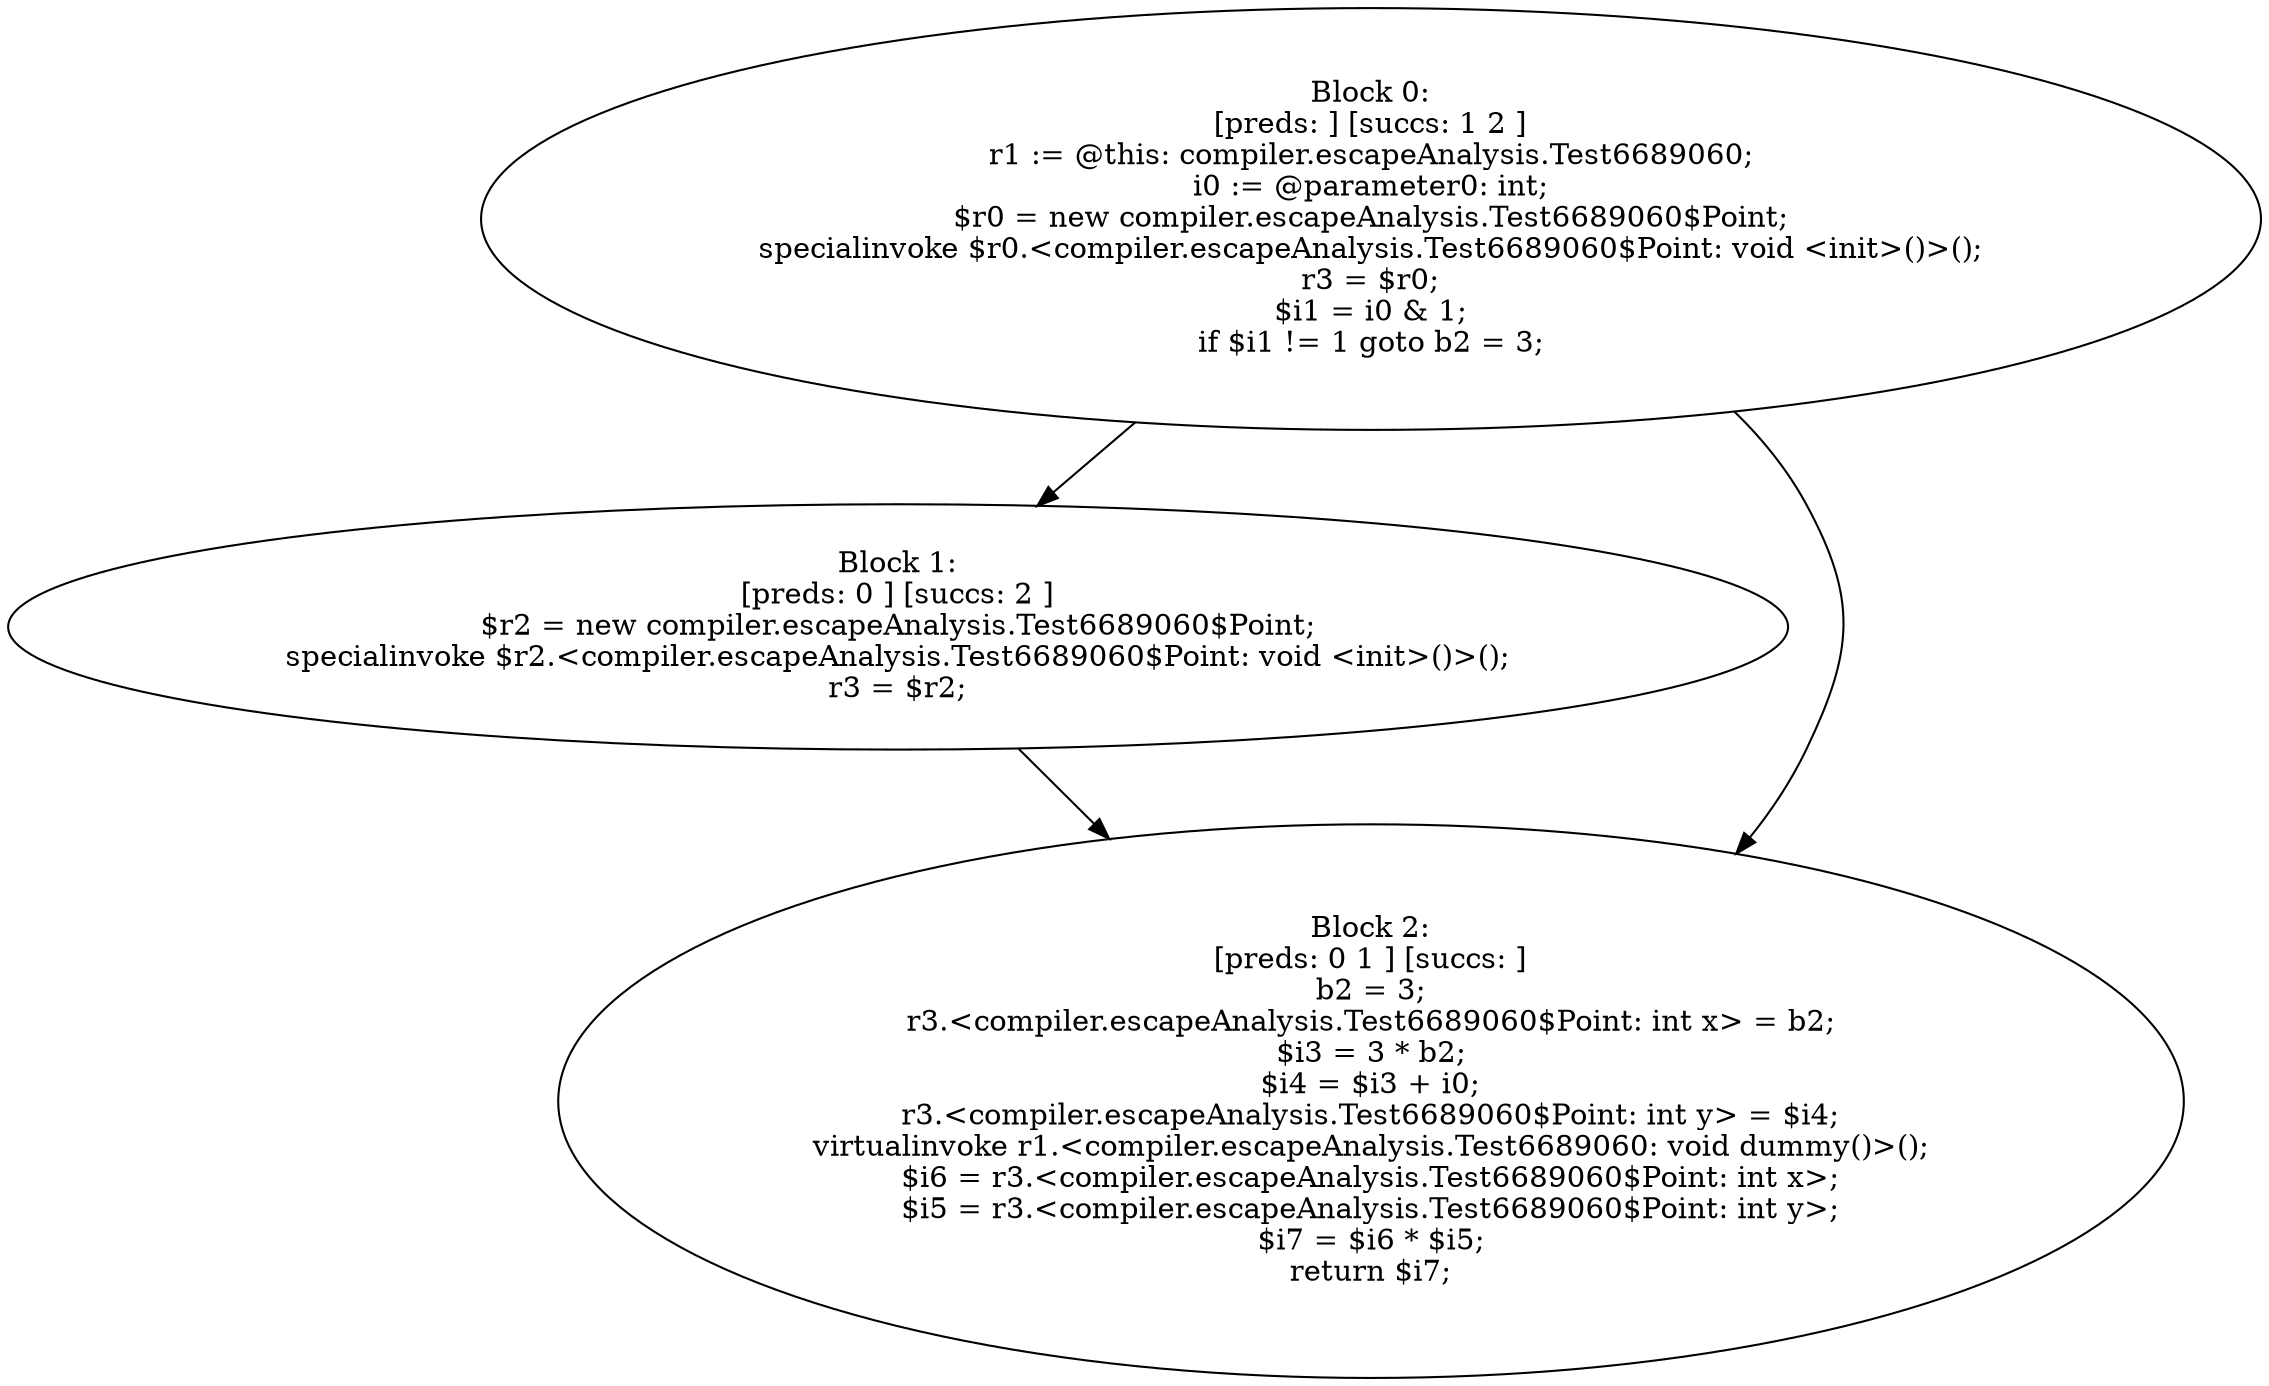 digraph "unitGraph" {
    "Block 0:
[preds: ] [succs: 1 2 ]
r1 := @this: compiler.escapeAnalysis.Test6689060;
i0 := @parameter0: int;
$r0 = new compiler.escapeAnalysis.Test6689060$Point;
specialinvoke $r0.<compiler.escapeAnalysis.Test6689060$Point: void <init>()>();
r3 = $r0;
$i1 = i0 & 1;
if $i1 != 1 goto b2 = 3;
"
    "Block 1:
[preds: 0 ] [succs: 2 ]
$r2 = new compiler.escapeAnalysis.Test6689060$Point;
specialinvoke $r2.<compiler.escapeAnalysis.Test6689060$Point: void <init>()>();
r3 = $r2;
"
    "Block 2:
[preds: 0 1 ] [succs: ]
b2 = 3;
r3.<compiler.escapeAnalysis.Test6689060$Point: int x> = b2;
$i3 = 3 * b2;
$i4 = $i3 + i0;
r3.<compiler.escapeAnalysis.Test6689060$Point: int y> = $i4;
virtualinvoke r1.<compiler.escapeAnalysis.Test6689060: void dummy()>();
$i6 = r3.<compiler.escapeAnalysis.Test6689060$Point: int x>;
$i5 = r3.<compiler.escapeAnalysis.Test6689060$Point: int y>;
$i7 = $i6 * $i5;
return $i7;
"
    "Block 0:
[preds: ] [succs: 1 2 ]
r1 := @this: compiler.escapeAnalysis.Test6689060;
i0 := @parameter0: int;
$r0 = new compiler.escapeAnalysis.Test6689060$Point;
specialinvoke $r0.<compiler.escapeAnalysis.Test6689060$Point: void <init>()>();
r3 = $r0;
$i1 = i0 & 1;
if $i1 != 1 goto b2 = 3;
"->"Block 1:
[preds: 0 ] [succs: 2 ]
$r2 = new compiler.escapeAnalysis.Test6689060$Point;
specialinvoke $r2.<compiler.escapeAnalysis.Test6689060$Point: void <init>()>();
r3 = $r2;
";
    "Block 0:
[preds: ] [succs: 1 2 ]
r1 := @this: compiler.escapeAnalysis.Test6689060;
i0 := @parameter0: int;
$r0 = new compiler.escapeAnalysis.Test6689060$Point;
specialinvoke $r0.<compiler.escapeAnalysis.Test6689060$Point: void <init>()>();
r3 = $r0;
$i1 = i0 & 1;
if $i1 != 1 goto b2 = 3;
"->"Block 2:
[preds: 0 1 ] [succs: ]
b2 = 3;
r3.<compiler.escapeAnalysis.Test6689060$Point: int x> = b2;
$i3 = 3 * b2;
$i4 = $i3 + i0;
r3.<compiler.escapeAnalysis.Test6689060$Point: int y> = $i4;
virtualinvoke r1.<compiler.escapeAnalysis.Test6689060: void dummy()>();
$i6 = r3.<compiler.escapeAnalysis.Test6689060$Point: int x>;
$i5 = r3.<compiler.escapeAnalysis.Test6689060$Point: int y>;
$i7 = $i6 * $i5;
return $i7;
";
    "Block 1:
[preds: 0 ] [succs: 2 ]
$r2 = new compiler.escapeAnalysis.Test6689060$Point;
specialinvoke $r2.<compiler.escapeAnalysis.Test6689060$Point: void <init>()>();
r3 = $r2;
"->"Block 2:
[preds: 0 1 ] [succs: ]
b2 = 3;
r3.<compiler.escapeAnalysis.Test6689060$Point: int x> = b2;
$i3 = 3 * b2;
$i4 = $i3 + i0;
r3.<compiler.escapeAnalysis.Test6689060$Point: int y> = $i4;
virtualinvoke r1.<compiler.escapeAnalysis.Test6689060: void dummy()>();
$i6 = r3.<compiler.escapeAnalysis.Test6689060$Point: int x>;
$i5 = r3.<compiler.escapeAnalysis.Test6689060$Point: int y>;
$i7 = $i6 * $i5;
return $i7;
";
}
